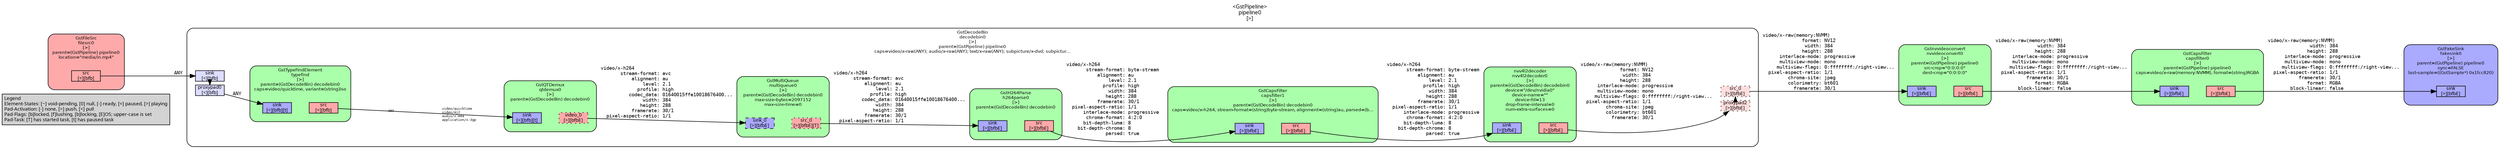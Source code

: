 digraph pipeline {
  rankdir=LR;
  fontname="sans";
  fontsize="10";
  labelloc=t;
  nodesep=.1;
  ranksep=.2;
  label="<GstPipeline>\npipeline0\n[>]";
  node [style="filled,rounded", shape=box, fontsize="9", fontname="sans", margin="0.0,0.0"];
  edge [labelfontsize="6", fontsize="9", fontname="monospace"];
  
  legend [
    pos="0,0!",
    margin="0.05,0.05",
    style="filled",
    label="Legend\lElement-States: [~] void-pending, [0] null, [-] ready, [=] paused, [>] playing\lPad-Activation: [-] none, [>] push, [<] pull\lPad-Flags: [b]locked, [f]lushing, [b]locking, [E]OS; upper-case is set\lPad-Task: [T] has started task, [t] has paused task\l",
  ];
  subgraph cluster_capsfilter0_0x20da340 {
    fontname="Bitstream Vera Sans";
    fontsize="8";
    style="filled,rounded";
    color=black;
    label="GstCapsFilter\ncapsfilter0\n[>]\nparent=(GstPipeline) pipeline0\ncaps=video/x-raw(memory:NVMM), format=(string)RGBA";
    subgraph cluster_capsfilter0_0x20da340_sink {
      label="";
      style="invis";
      capsfilter0_0x20da340_sink_0x1fdaf40 [color=black, fillcolor="#aaaaff", label="sink\n[>][bfbE]", height="0.2", style="filled,solid"];
    }

    subgraph cluster_capsfilter0_0x20da340_src {
      label="";
      style="invis";
      capsfilter0_0x20da340_src_0x1fdb190 [color=black, fillcolor="#ffaaaa", label="src\n[>][bfbE]", height="0.2", style="filled,solid"];
    }

    capsfilter0_0x20da340_sink_0x1fdaf40 -> capsfilter0_0x20da340_src_0x1fdb190 [style="invis"];
    fillcolor="#aaffaa";
  }

  capsfilter0_0x20da340_src_0x1fdb190 -> fakesink0_0x20909f0_sink_0x1fdacf0 [label="video/x-raw(memory:NVMM)\l               width: 384\l              height: 288\l      interlace-mode: progressive\l      multiview-mode: mono\l     multiview-flags: 0:ffffffff:/right-view...\l  pixel-aspect-ratio: 1/1\l           framerate: 30/1\l              format: RGBA\l        block-linear: false\l"]
  subgraph cluster_fakesink0_0x20909f0 {
    fontname="Bitstream Vera Sans";
    fontsize="8";
    style="filled,rounded";
    color=black;
    label="GstFakeSink\nfakesink0\n[>]\nparent=(GstPipeline) pipeline0\nsync=FALSE\nlast-sample=((GstSample*) 0x1fcc820)";
    subgraph cluster_fakesink0_0x20909f0_sink {
      label="";
      style="invis";
      fakesink0_0x20909f0_sink_0x1fdacf0 [color=black, fillcolor="#aaaaff", label="sink\n[>][bfbE]", height="0.2", style="filled,solid"];
    }

    fillcolor="#aaaaff";
  }

  subgraph cluster_nvvideoconvert0_0x208ceb0 {
    fontname="Bitstream Vera Sans";
    fontsize="8";
    style="filled,rounded";
    color=black;
    label="Gstnvvideoconvert\nnvvideoconvert0\n[>]\nparent=(GstPipeline) pipeline0\nsrc-crop=\"0:0:0:0\"\ndest-crop=\"0:0:0:0\"";
    subgraph cluster_nvvideoconvert0_0x208ceb0_sink {
      label="";
      style="invis";
      nvvideoconvert0_0x208ceb0_sink_0x1fda850 [color=black, fillcolor="#aaaaff", label="sink\n[>][bfbE]", height="0.2", style="filled,solid"];
    }

    subgraph cluster_nvvideoconvert0_0x208ceb0_src {
      label="";
      style="invis";
      nvvideoconvert0_0x208ceb0_src_0x1fdaaa0 [color=black, fillcolor="#ffaaaa", label="src\n[>][bfbE]", height="0.2", style="filled,solid"];
    }

    nvvideoconvert0_0x208ceb0_sink_0x1fda850 -> nvvideoconvert0_0x208ceb0_src_0x1fdaaa0 [style="invis"];
    fillcolor="#aaffaa";
  }

  nvvideoconvert0_0x208ceb0_src_0x1fdaaa0 -> capsfilter0_0x20da340_sink_0x1fdaf40 [label="video/x-raw(memory:NVMM)\l               width: 384\l              height: 288\l      interlace-mode: progressive\l      multiview-mode: mono\l     multiview-flags: 0:ffffffff:/right-view...\l  pixel-aspect-ratio: 1/1\l           framerate: 30/1\l              format: RGBA\l        block-linear: false\l"]
  subgraph cluster_decodebin0_0x1fe6020 {
    fontname="Bitstream Vera Sans";
    fontsize="8";
    style="filled,rounded";
    color=black;
    label="GstDecodeBin\ndecodebin0\n[>]\nparent=(GstPipeline) pipeline0\ncaps=video/x-raw(ANY); audio/x-raw(ANY); text/x-raw(ANY); subpicture/x-dvd; subpictur…";
    subgraph cluster_decodebin0_0x1fe6020_sink {
      label="";
      style="invis";
      _proxypad0_0x1fee070 [color=black, fillcolor="#ddddff", label="proxypad0\n[<][bfb]", height="0.2", style="filled,solid"];
    decodebin0_0x1fe6020_sink_0x1fec1e0 -> _proxypad0_0x1fee070 [style=dashed, minlen=0]
      decodebin0_0x1fe6020_sink_0x1fec1e0 [color=black, fillcolor="#ddddff", label="sink\n[<][bfb]", height="0.2", style="filled,solid"];
    }

    subgraph cluster_decodebin0_0x1fe6020_src {
      label="";
      style="invis";
      _proxypad2_0x1fee9f0 [color=black, fillcolor="#ffdddd", label="proxypad2\n[>][bfbE]", height="0.2", style="filled,dotted"];
    _proxypad2_0x1fee9f0 -> decodebin0_0x1fe6020_src_0_0x7f38a80340a0 [style=dashed, minlen=0]
      decodebin0_0x1fe6020_src_0_0x7f38a80340a0 [color=black, fillcolor="#ffdddd", label="src_0\n[>][bfbE]", height="0.2", style="filled,dotted"];
    }

    decodebin0_0x1fe6020_sink_0x1fec1e0 -> decodebin0_0x1fe6020_src_0_0x7f38a80340a0 [style="invis"];
    fillcolor="#ffffff";
    subgraph cluster_nvv4l2decoder0_0x7f38a0015cd0 {
      fontname="Bitstream Vera Sans";
      fontsize="8";
      style="filled,rounded";
      color=black;
      label="nvv4l2decoder\nnvv4l2decoder0\n[>]\nparent=(GstDecodeBin) decodebin0\ndevice=\"/dev/nvidia0\"\ndevice-name=\"\"\ndevice-fd=13\ndrop-frame-interval=0\nnum-extra-surfaces=0";
      subgraph cluster_nvv4l2decoder0_0x7f38a0015cd0_sink {
        label="";
        style="invis";
        nvv4l2decoder0_0x7f38a0015cd0_sink_0x7f38ac01f100 [color=black, fillcolor="#aaaaff", label="sink\n[>][bfbE]", height="0.2", style="filled,solid"];
      }

      subgraph cluster_nvv4l2decoder0_0x7f38a0015cd0_src {
        label="";
        style="invis";
        nvv4l2decoder0_0x7f38a0015cd0_src_0x7f38ac01f350 [color=black, fillcolor="#ffaaaa", label="src\n[>][bfbE]", height="0.2", style="filled,solid"];
      }

      nvv4l2decoder0_0x7f38a0015cd0_sink_0x7f38ac01f100 -> nvv4l2decoder0_0x7f38a0015cd0_src_0x7f38ac01f350 [style="invis"];
      fillcolor="#aaffaa";
    }

    nvv4l2decoder0_0x7f38a0015cd0_src_0x7f38ac01f350 -> _proxypad2_0x1fee9f0 [label="video/x-raw(memory:NVMM)\l              format: NV12\l               width: 384\l              height: 288\l      interlace-mode: progressive\l      multiview-mode: mono\l     multiview-flags: 0:ffffffff:/right-view...\l  pixel-aspect-ratio: 1/1\l         chroma-site: jpeg\l         colorimetry: bt601\l           framerate: 30/1\l"]
    subgraph cluster_capsfilter1_0x20dbd40 {
      fontname="Bitstream Vera Sans";
      fontsize="8";
      style="filled,rounded";
      color=black;
      label="GstCapsFilter\ncapsfilter1\n[>]\nparent=(GstDecodeBin) decodebin0\ncaps=video/x-h264, stream-format=(string)byte-stream, alignment=(string)au, parsed=(b…";
      subgraph cluster_capsfilter1_0x20dbd40_sink {
        label="";
        style="invis";
        capsfilter1_0x20dbd40_sink_0x7f38ac01ea10 [color=black, fillcolor="#aaaaff", label="sink\n[>][bfbE]", height="0.2", style="filled,solid"];
      }

      subgraph cluster_capsfilter1_0x20dbd40_src {
        label="";
        style="invis";
        capsfilter1_0x20dbd40_src_0x7f38ac01ec60 [color=black, fillcolor="#ffaaaa", label="src\n[>][bfbE]", height="0.2", style="filled,solid"];
      }

      capsfilter1_0x20dbd40_sink_0x7f38ac01ea10 -> capsfilter1_0x20dbd40_src_0x7f38ac01ec60 [style="invis"];
      fillcolor="#aaffaa";
    }

    capsfilter1_0x20dbd40_src_0x7f38ac01ec60 -> nvv4l2decoder0_0x7f38a0015cd0_sink_0x7f38ac01f100 [label="video/x-h264\l       stream-format: byte-stream\l           alignment: au\l               level: 2.1\l             profile: high\l               width: 384\l              height: 288\l           framerate: 30/1\l  pixel-aspect-ratio: 1/1\l      interlace-mode: progressive\l       chroma-format: 4:2:0\l      bit-depth-luma: 8\l    bit-depth-chroma: 8\l              parsed: true\l"]
    subgraph cluster_h264parse0_0x7f38ac023220 {
      fontname="Bitstream Vera Sans";
      fontsize="8";
      style="filled,rounded";
      color=black;
      label="GstH264Parse\nh264parse0\n[>]\nparent=(GstDecodeBin) decodebin0";
      subgraph cluster_h264parse0_0x7f38ac023220_sink {
        label="";
        style="invis";
        h264parse0_0x7f38ac023220_sink_0x7f38ac01e570 [color=black, fillcolor="#aaaaff", label="sink\n[>][bfbE]", height="0.2", style="filled,solid"];
      }

      subgraph cluster_h264parse0_0x7f38ac023220_src {
        label="";
        style="invis";
        h264parse0_0x7f38ac023220_src_0x7f38ac01e7c0 [color=black, fillcolor="#ffaaaa", label="src\n[>][bfbE]", height="0.2", style="filled,solid"];
      }

      h264parse0_0x7f38ac023220_sink_0x7f38ac01e570 -> h264parse0_0x7f38ac023220_src_0x7f38ac01e7c0 [style="invis"];
      fillcolor="#aaffaa";
    }

    h264parse0_0x7f38ac023220_src_0x7f38ac01e7c0 -> capsfilter1_0x20dbd40_sink_0x7f38ac01ea10 [label="video/x-h264\l       stream-format: byte-stream\l           alignment: au\l               level: 2.1\l             profile: high\l               width: 384\l              height: 288\l           framerate: 30/1\l  pixel-aspect-ratio: 1/1\l      interlace-mode: progressive\l       chroma-format: 4:2:0\l      bit-depth-luma: 8\l    bit-depth-chroma: 8\l              parsed: true\l"]
    subgraph cluster_multiqueue0_0x7f38ac007000 {
      fontname="Bitstream Vera Sans";
      fontsize="8";
      style="filled,rounded";
      color=black;
      label="GstMultiQueue\nmultiqueue0\n[>]\nparent=(GstDecodeBin) decodebin0\nmax-size-bytes=2097152\nmax-size-time=0";
      subgraph cluster_multiqueue0_0x7f38ac007000_sink {
        label="";
        style="invis";
        multiqueue0_0x7f38ac007000_sink_0_0x7f38ac01e0d0 [color=black, fillcolor="#aaaaff", label="sink_0\n[>][bfbE]", height="0.2", style="filled,dashed"];
      }

      subgraph cluster_multiqueue0_0x7f38ac007000_src {
        label="";
        style="invis";
        multiqueue0_0x7f38ac007000_src_0_0x7f38ac01e320 [color=black, fillcolor="#ffaaaa", label="src_0\n[>][bfbE][T]", height="0.2", style="filled,dotted"];
      }

      multiqueue0_0x7f38ac007000_sink_0_0x7f38ac01e0d0 -> multiqueue0_0x7f38ac007000_src_0_0x7f38ac01e320 [style="invis"];
      fillcolor="#aaffaa";
    }

    multiqueue0_0x7f38ac007000_src_0_0x7f38ac01e320 -> h264parse0_0x7f38ac023220_sink_0x7f38ac01e570 [label="video/x-h264\l       stream-format: avc\l           alignment: au\l               level: 2.1\l             profile: high\l          codec_data: 01640015ffe10018676400...\l               width: 384\l              height: 288\l           framerate: 30/1\l  pixel-aspect-ratio: 1/1\l"]
    subgraph cluster_qtdemux0_0x20daf70 {
      fontname="Bitstream Vera Sans";
      fontsize="8";
      style="filled,rounded";
      color=black;
      label="GstQTDemux\nqtdemux0\n[>]\nparent=(GstDecodeBin) decodebin0";
      subgraph cluster_qtdemux0_0x20daf70_sink {
        label="";
        style="invis";
        qtdemux0_0x20daf70_sink_0x1fdb3e0 [color=black, fillcolor="#aaaaff", label="sink\n[<][bfb][t]", height="0.2", style="filled,solid"];
      }

      subgraph cluster_qtdemux0_0x20daf70_src {
        label="";
        style="invis";
        qtdemux0_0x20daf70_video_0_0x1fdbd20 [color=black, fillcolor="#ffaaaa", label="video_0\n[>][bfbE]", height="0.2", style="filled,dotted"];
      }

      qtdemux0_0x20daf70_sink_0x1fdb3e0 -> qtdemux0_0x20daf70_video_0_0x1fdbd20 [style="invis"];
      fillcolor="#aaffaa";
    }

    qtdemux0_0x20daf70_video_0_0x1fdbd20 -> multiqueue0_0x7f38ac007000_sink_0_0x7f38ac01e0d0 [label="video/x-h264\l       stream-format: avc\l           alignment: au\l               level: 2.1\l             profile: high\l          codec_data: 01640015ffe10018676400...\l               width: 384\l              height: 288\l           framerate: 30/1\l  pixel-aspect-ratio: 1/1\l"]
    subgraph cluster_typefind_0x1fe8060 {
      fontname="Bitstream Vera Sans";
      fontsize="8";
      style="filled,rounded";
      color=black;
      label="GstTypeFindElement\ntypefind\n[>]\nparent=(GstDecodeBin) decodebin0\ncaps=video/quicktime, variant=(string)iso";
      subgraph cluster_typefind_0x1fe8060_sink {
        label="";
        style="invis";
        typefind_0x1fe8060_sink_0x1fda3b0 [color=black, fillcolor="#aaaaff", label="sink\n[<][bfb][t]", height="0.2", style="filled,solid"];
      }

      subgraph cluster_typefind_0x1fe8060_src {
        label="";
        style="invis";
        typefind_0x1fe8060_src_0x1fda600 [color=black, fillcolor="#ffaaaa", label="src\n[<][bfb]", height="0.2", style="filled,solid"];
      }

      typefind_0x1fe8060_sink_0x1fda3b0 -> typefind_0x1fe8060_src_0x1fda600 [style="invis"];
      fillcolor="#aaffaa";
    }

    _proxypad0_0x1fee070 -> typefind_0x1fe8060_sink_0x1fda3b0 [label="ANY"]
    typefind_0x1fe8060_src_0x1fda600 -> qtdemux0_0x20daf70_sink_0x1fdb3e0 [labeldistance="10", labelangle="0", label="                                                  ", taillabel="ANY", headlabel="video/quicktime\lvideo/mj2\laudio/x-m4a\lapplication/x-3gp\l"]
  }

  decodebin0_0x1fe6020_src_0_0x7f38a80340a0 -> nvvideoconvert0_0x208ceb0_sink_0x1fda850 [label="video/x-raw(memory:NVMM)\l              format: NV12\l               width: 384\l              height: 288\l      interlace-mode: progressive\l      multiview-mode: mono\l     multiview-flags: 0:ffffffff:/right-view...\l  pixel-aspect-ratio: 1/1\l         chroma-site: jpeg\l         colorimetry: bt601\l           framerate: 30/1\l"]
  subgraph cluster_filesrc0_0x1fd83f0 {
    fontname="Bitstream Vera Sans";
    fontsize="8";
    style="filled,rounded";
    color=black;
    label="GstFileSrc\nfilesrc0\n[>]\nparent=(GstPipeline) pipeline0\nlocation=\"media/in.mp4\"";
    subgraph cluster_filesrc0_0x1fd83f0_src {
      label="";
      style="invis";
      filesrc0_0x1fd83f0_src_0x1fda160 [color=black, fillcolor="#ffaaaa", label="src\n[<][bfb]", height="0.2", style="filled,solid"];
    }

    fillcolor="#ffaaaa";
  }

  filesrc0_0x1fd83f0_src_0x1fda160 -> decodebin0_0x1fe6020_sink_0x1fec1e0 [label="ANY"]
}
